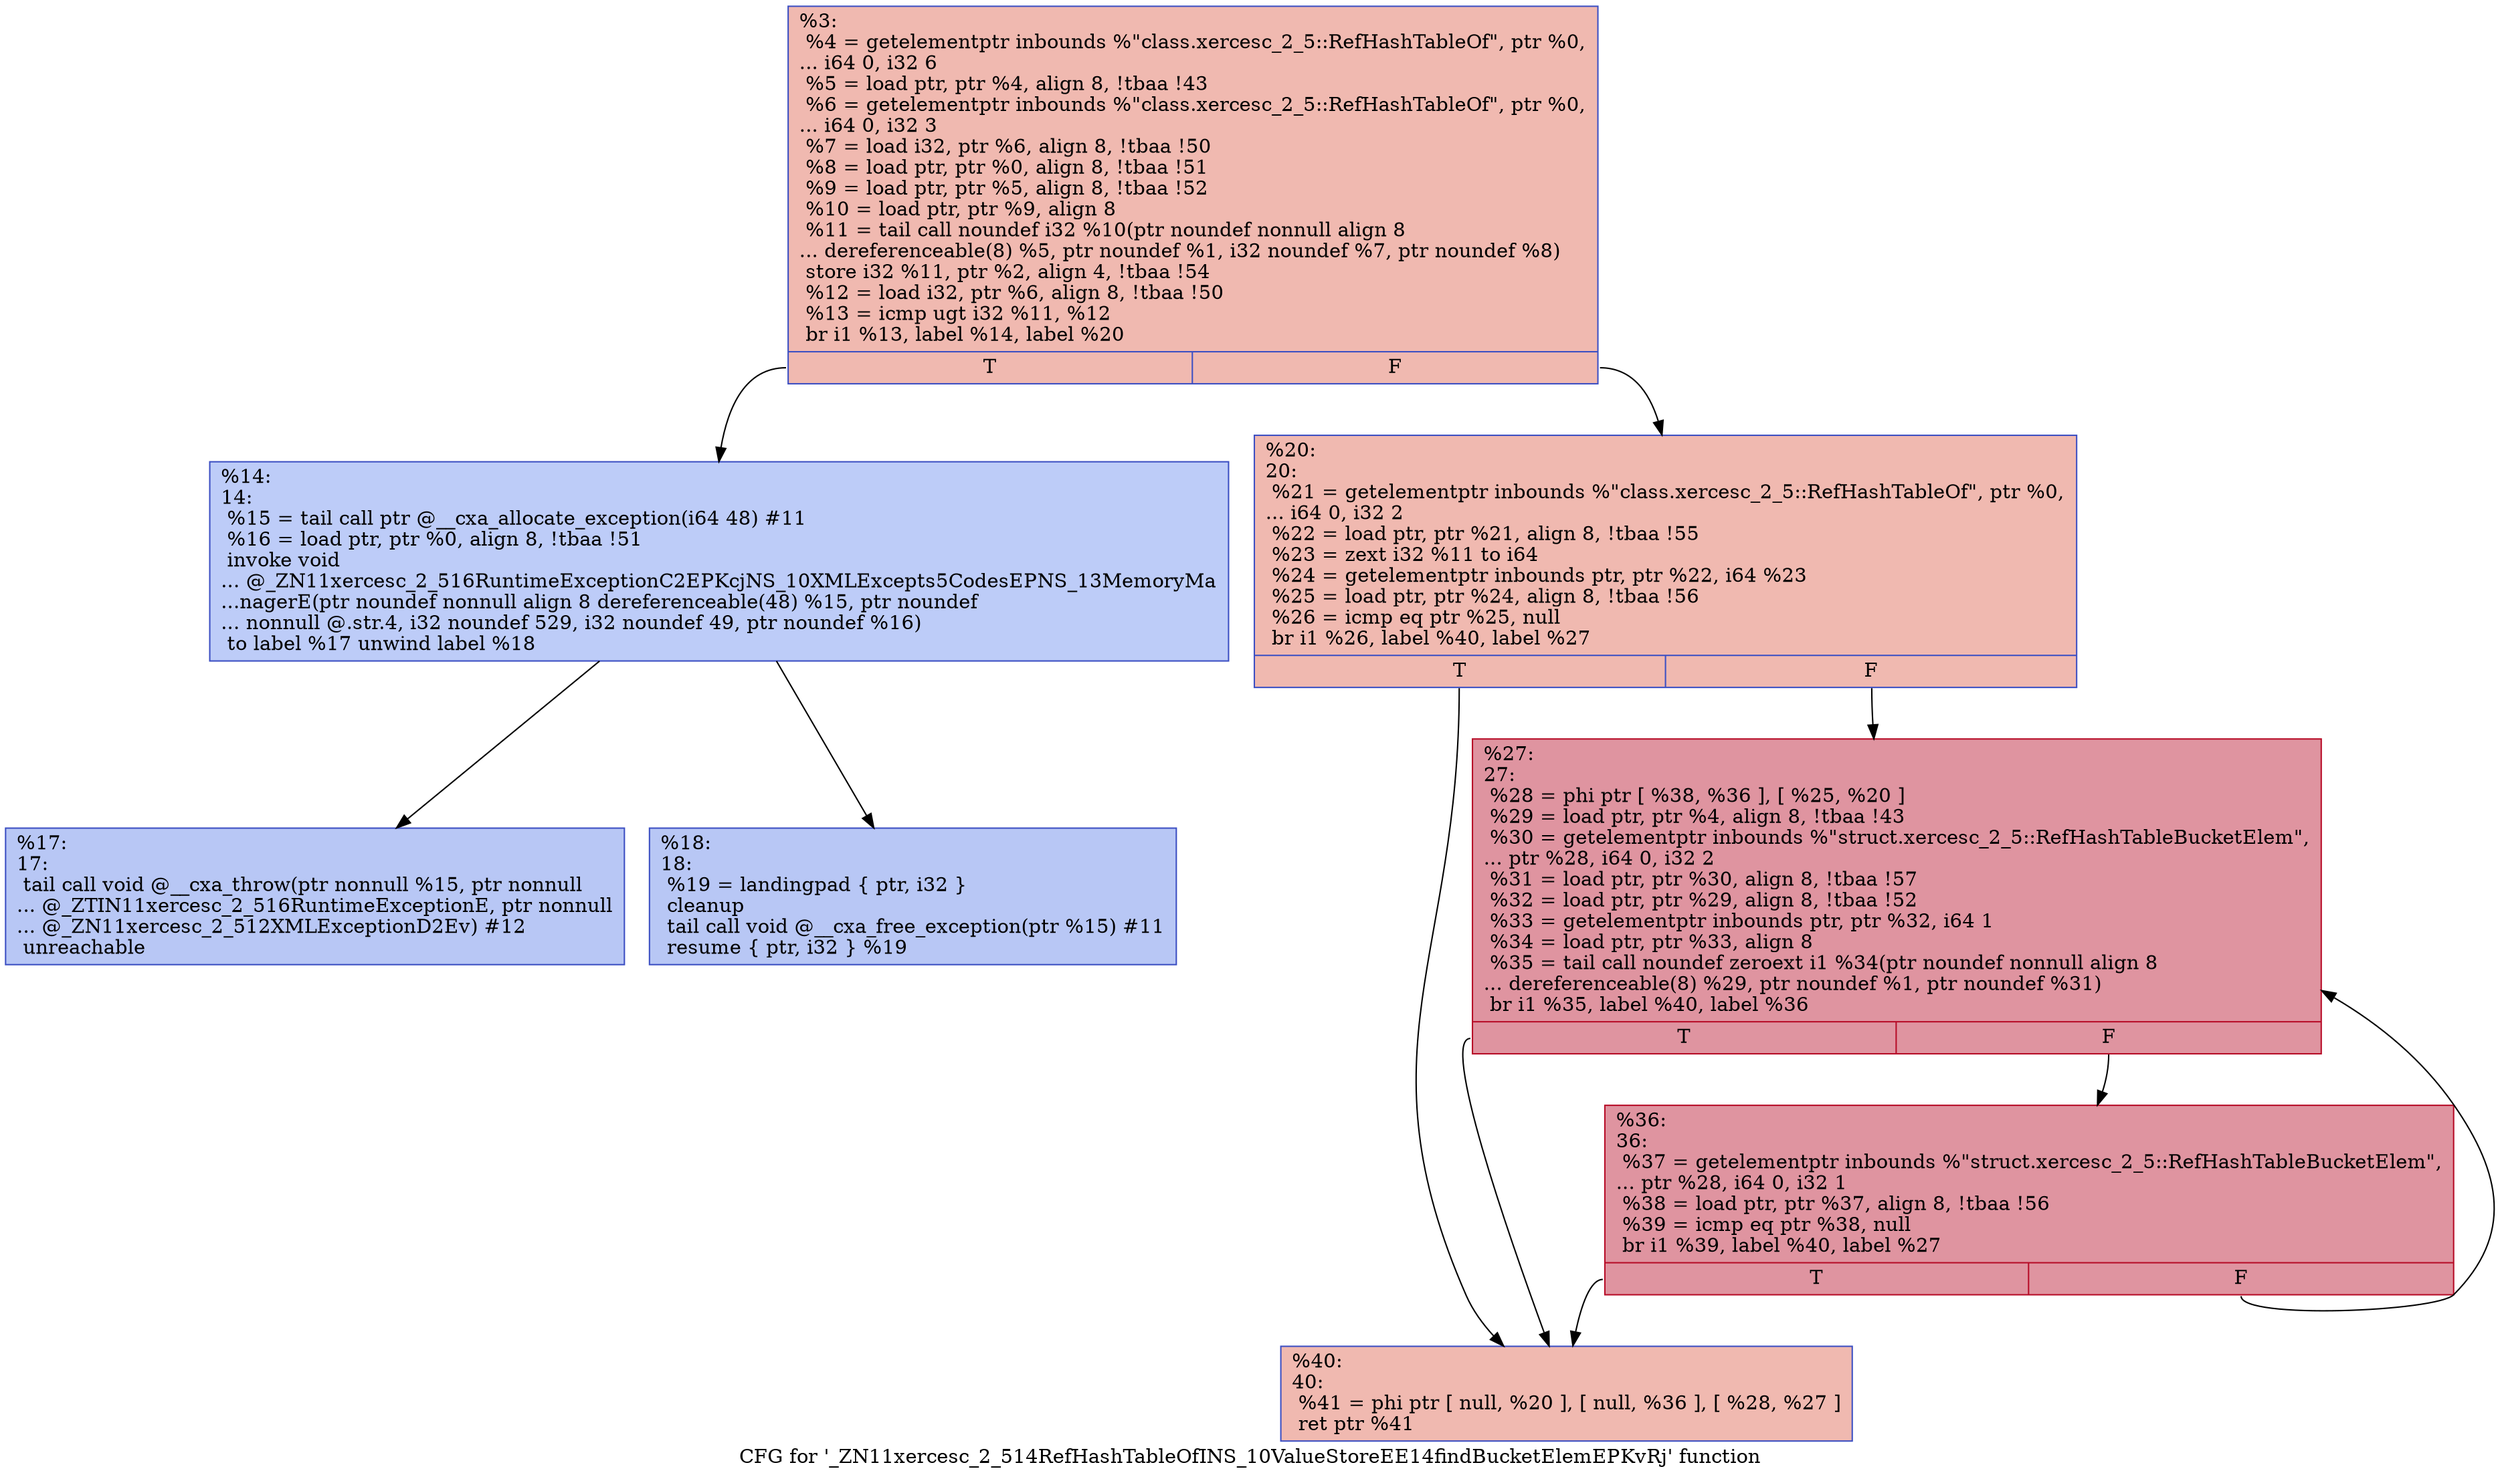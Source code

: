 digraph "CFG for '_ZN11xercesc_2_514RefHashTableOfINS_10ValueStoreEE14findBucketElemEPKvRj' function" {
	label="CFG for '_ZN11xercesc_2_514RefHashTableOfINS_10ValueStoreEE14findBucketElemEPKvRj' function";

	Node0x560876e23e10 [shape=record,color="#3d50c3ff", style=filled, fillcolor="#de614d70",label="{%3:\l  %4 = getelementptr inbounds %\"class.xercesc_2_5::RefHashTableOf\", ptr %0,\l... i64 0, i32 6\l  %5 = load ptr, ptr %4, align 8, !tbaa !43\l  %6 = getelementptr inbounds %\"class.xercesc_2_5::RefHashTableOf\", ptr %0,\l... i64 0, i32 3\l  %7 = load i32, ptr %6, align 8, !tbaa !50\l  %8 = load ptr, ptr %0, align 8, !tbaa !51\l  %9 = load ptr, ptr %5, align 8, !tbaa !52\l  %10 = load ptr, ptr %9, align 8\l  %11 = tail call noundef i32 %10(ptr noundef nonnull align 8\l... dereferenceable(8) %5, ptr noundef %1, i32 noundef %7, ptr noundef %8)\l  store i32 %11, ptr %2, align 4, !tbaa !54\l  %12 = load i32, ptr %6, align 8, !tbaa !50\l  %13 = icmp ugt i32 %11, %12\l  br i1 %13, label %14, label %20\l|{<s0>T|<s1>F}}"];
	Node0x560876e23e10:s0 -> Node0x560876e252a0;
	Node0x560876e23e10:s1 -> Node0x560876e25330;
	Node0x560876e252a0 [shape=record,color="#3d50c3ff", style=filled, fillcolor="#6a8bef70",label="{%14:\l14:                                               \l  %15 = tail call ptr @__cxa_allocate_exception(i64 48) #11\l  %16 = load ptr, ptr %0, align 8, !tbaa !51\l  invoke void\l... @_ZN11xercesc_2_516RuntimeExceptionC2EPKcjNS_10XMLExcepts5CodesEPNS_13MemoryMa\l...nagerE(ptr noundef nonnull align 8 dereferenceable(48) %15, ptr noundef\l... nonnull @.str.4, i32 noundef 529, i32 noundef 49, ptr noundef %16)\l          to label %17 unwind label %18\l}"];
	Node0x560876e252a0 -> Node0x560876e25be0;
	Node0x560876e252a0 -> Node0x560876e25c30;
	Node0x560876e25be0 [shape=record,color="#3d50c3ff", style=filled, fillcolor="#5f7fe870",label="{%17:\l17:                                               \l  tail call void @__cxa_throw(ptr nonnull %15, ptr nonnull\l... @_ZTIN11xercesc_2_516RuntimeExceptionE, ptr nonnull\l... @_ZN11xercesc_2_512XMLExceptionD2Ev) #12\l  unreachable\l}"];
	Node0x560876e25c30 [shape=record,color="#3d50c3ff", style=filled, fillcolor="#5f7fe870",label="{%18:\l18:                                               \l  %19 = landingpad \{ ptr, i32 \}\l          cleanup\l  tail call void @__cxa_free_exception(ptr %15) #11\l  resume \{ ptr, i32 \} %19\l}"];
	Node0x560876e25330 [shape=record,color="#3d50c3ff", style=filled, fillcolor="#de614d70",label="{%20:\l20:                                               \l  %21 = getelementptr inbounds %\"class.xercesc_2_5::RefHashTableOf\", ptr %0,\l... i64 0, i32 2\l  %22 = load ptr, ptr %21, align 8, !tbaa !55\l  %23 = zext i32 %11 to i64\l  %24 = getelementptr inbounds ptr, ptr %22, i64 %23\l  %25 = load ptr, ptr %24, align 8, !tbaa !56\l  %26 = icmp eq ptr %25, null\l  br i1 %26, label %40, label %27\l|{<s0>T|<s1>F}}"];
	Node0x560876e25330:s0 -> Node0x560876e264e0;
	Node0x560876e25330:s1 -> Node0x560876e26570;
	Node0x560876e26570 [shape=record,color="#b70d28ff", style=filled, fillcolor="#b70d2870",label="{%27:\l27:                                               \l  %28 = phi ptr [ %38, %36 ], [ %25, %20 ]\l  %29 = load ptr, ptr %4, align 8, !tbaa !43\l  %30 = getelementptr inbounds %\"struct.xercesc_2_5::RefHashTableBucketElem\",\l... ptr %28, i64 0, i32 2\l  %31 = load ptr, ptr %30, align 8, !tbaa !57\l  %32 = load ptr, ptr %29, align 8, !tbaa !52\l  %33 = getelementptr inbounds ptr, ptr %32, i64 1\l  %34 = load ptr, ptr %33, align 8\l  %35 = tail call noundef zeroext i1 %34(ptr noundef nonnull align 8\l... dereferenceable(8) %29, ptr noundef %1, ptr noundef %31)\l  br i1 %35, label %40, label %36\l|{<s0>T|<s1>F}}"];
	Node0x560876e26570:s0 -> Node0x560876e264e0;
	Node0x560876e26570:s1 -> Node0x560876e266b0;
	Node0x560876e266b0 [shape=record,color="#b70d28ff", style=filled, fillcolor="#b70d2870",label="{%36:\l36:                                               \l  %37 = getelementptr inbounds %\"struct.xercesc_2_5::RefHashTableBucketElem\",\l... ptr %28, i64 0, i32 1\l  %38 = load ptr, ptr %37, align 8, !tbaa !56\l  %39 = icmp eq ptr %38, null\l  br i1 %39, label %40, label %27\l|{<s0>T|<s1>F}}"];
	Node0x560876e266b0:s0 -> Node0x560876e264e0;
	Node0x560876e266b0:s1 -> Node0x560876e26570;
	Node0x560876e264e0 [shape=record,color="#3d50c3ff", style=filled, fillcolor="#de614d70",label="{%40:\l40:                                               \l  %41 = phi ptr [ null, %20 ], [ null, %36 ], [ %28, %27 ]\l  ret ptr %41\l}"];
}
